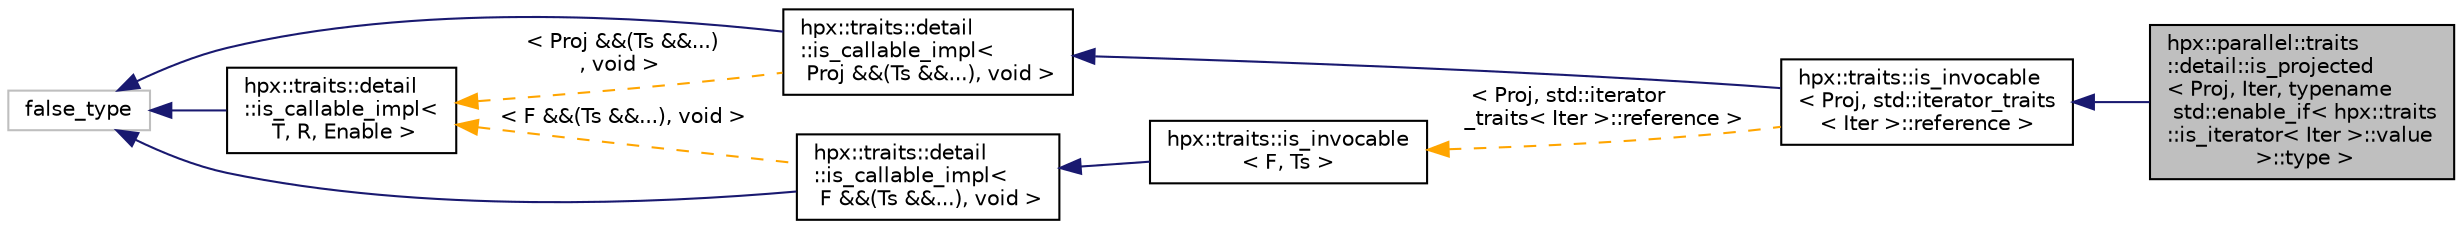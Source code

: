 digraph "hpx::parallel::traits::detail::is_projected&lt; Proj, Iter, typename std::enable_if&lt; hpx::traits::is_iterator&lt; Iter &gt;::value &gt;::type &gt;"
{
  edge [fontname="Helvetica",fontsize="10",labelfontname="Helvetica",labelfontsize="10"];
  node [fontname="Helvetica",fontsize="10",shape=record];
  rankdir="LR";
  Node7 [label="hpx::parallel::traits\l::detail::is_projected\l\< Proj, Iter, typename\l std::enable_if\< hpx::traits\l::is_iterator\< Iter \>::value\l \>::type \>",height=0.2,width=0.4,color="black", fillcolor="grey75", style="filled", fontcolor="black"];
  Node8 -> Node7 [dir="back",color="midnightblue",fontsize="10",style="solid",fontname="Helvetica"];
  Node8 [label="hpx::traits::is_invocable\l\< Proj, std::iterator_traits\l\< Iter \>::reference \>",height=0.2,width=0.4,color="black", fillcolor="white", style="filled",URL="$d1/d49/structhpx_1_1traits_1_1is__invocable.html"];
  Node9 -> Node8 [dir="back",color="midnightblue",fontsize="10",style="solid",fontname="Helvetica"];
  Node9 [label="hpx::traits::detail\l::is_callable_impl\<\l Proj &&(Ts &&...), void \>",height=0.2,width=0.4,color="black", fillcolor="white", style="filled",URL="$d2/d40/structhpx_1_1traits_1_1detail_1_1is__callable__impl.html"];
  Node10 -> Node9 [dir="back",color="midnightblue",fontsize="10",style="solid",fontname="Helvetica"];
  Node10 [label="false_type",height=0.2,width=0.4,color="grey75", fillcolor="white", style="filled"];
  Node11 -> Node9 [dir="back",color="orange",fontsize="10",style="dashed",label=" \< Proj &&(Ts &&...)\l, void \>" ,fontname="Helvetica"];
  Node11 [label="hpx::traits::detail\l::is_callable_impl\<\l T, R, Enable \>",height=0.2,width=0.4,color="black", fillcolor="white", style="filled",URL="$d2/d40/structhpx_1_1traits_1_1detail_1_1is__callable__impl.html"];
  Node10 -> Node11 [dir="back",color="midnightblue",fontsize="10",style="solid",fontname="Helvetica"];
  Node12 -> Node8 [dir="back",color="orange",fontsize="10",style="dashed",label=" \< Proj, std::iterator\l_traits\< Iter \>::reference \>" ,fontname="Helvetica"];
  Node12 [label="hpx::traits::is_invocable\l\< F, Ts \>",height=0.2,width=0.4,color="black", fillcolor="white", style="filled",URL="$d1/d49/structhpx_1_1traits_1_1is__invocable.html"];
  Node13 -> Node12 [dir="back",color="midnightblue",fontsize="10",style="solid",fontname="Helvetica"];
  Node13 [label="hpx::traits::detail\l::is_callable_impl\<\l F &&(Ts &&...), void \>",height=0.2,width=0.4,color="black", fillcolor="white", style="filled",URL="$d2/d40/structhpx_1_1traits_1_1detail_1_1is__callable__impl.html"];
  Node10 -> Node13 [dir="back",color="midnightblue",fontsize="10",style="solid",fontname="Helvetica"];
  Node11 -> Node13 [dir="back",color="orange",fontsize="10",style="dashed",label=" \< F &&(Ts &&...), void \>" ,fontname="Helvetica"];
}
